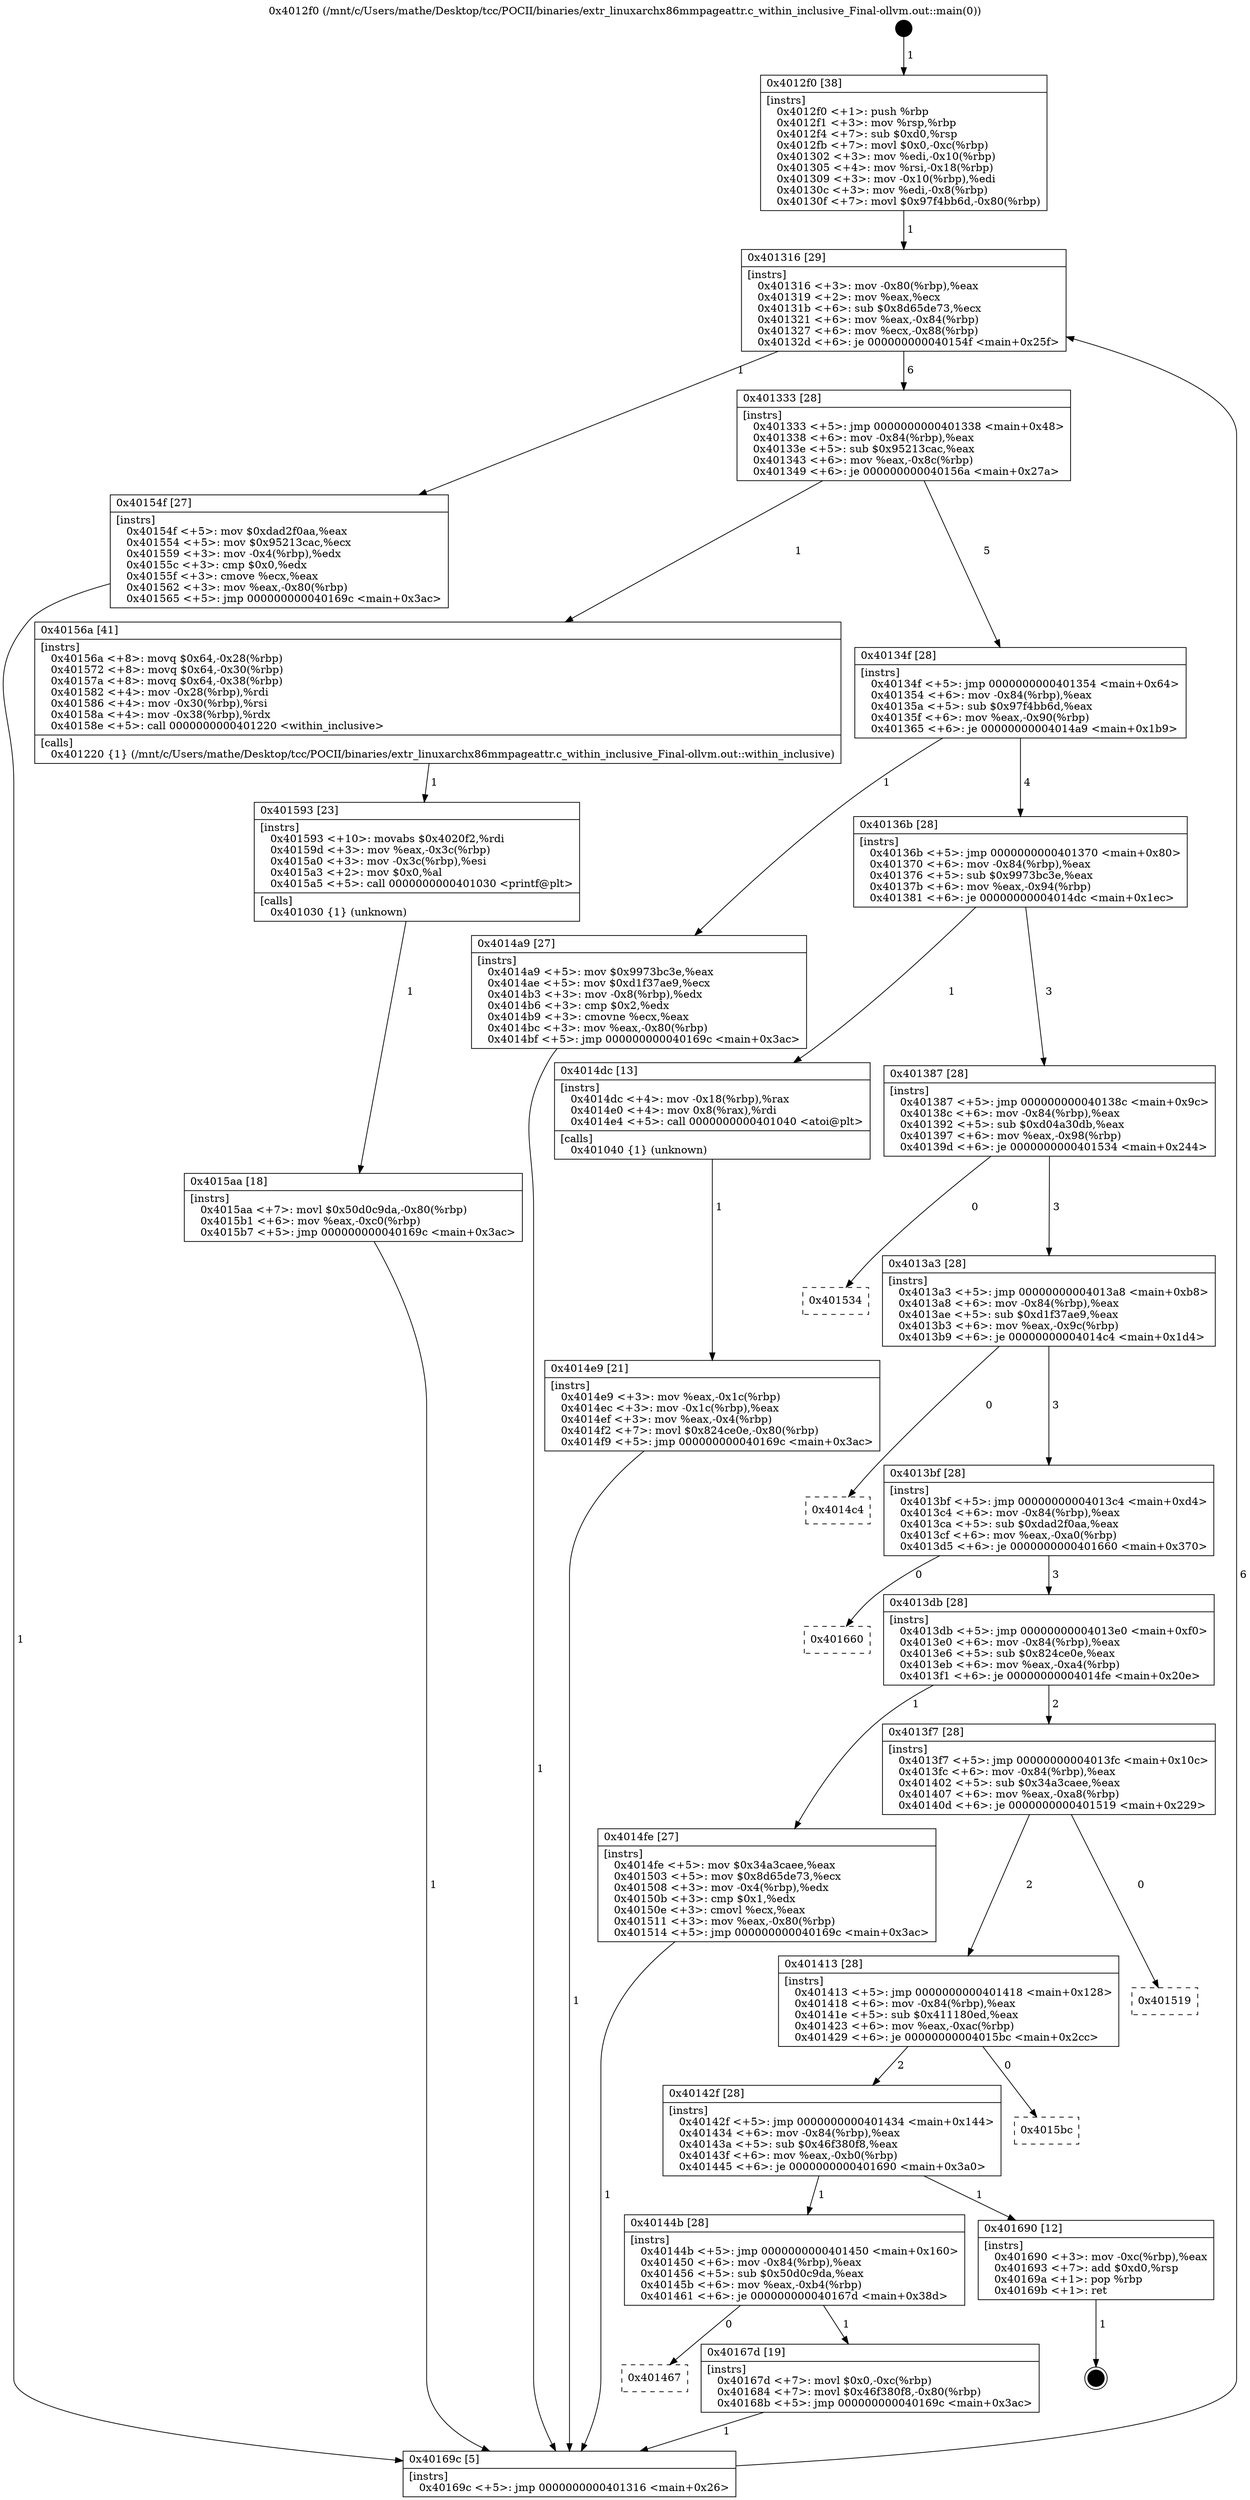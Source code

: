 digraph "0x4012f0" {
  label = "0x4012f0 (/mnt/c/Users/mathe/Desktop/tcc/POCII/binaries/extr_linuxarchx86mmpageattr.c_within_inclusive_Final-ollvm.out::main(0))"
  labelloc = "t"
  node[shape=record]

  Entry [label="",width=0.3,height=0.3,shape=circle,fillcolor=black,style=filled]
  "0x401316" [label="{
     0x401316 [29]\l
     | [instrs]\l
     &nbsp;&nbsp;0x401316 \<+3\>: mov -0x80(%rbp),%eax\l
     &nbsp;&nbsp;0x401319 \<+2\>: mov %eax,%ecx\l
     &nbsp;&nbsp;0x40131b \<+6\>: sub $0x8d65de73,%ecx\l
     &nbsp;&nbsp;0x401321 \<+6\>: mov %eax,-0x84(%rbp)\l
     &nbsp;&nbsp;0x401327 \<+6\>: mov %ecx,-0x88(%rbp)\l
     &nbsp;&nbsp;0x40132d \<+6\>: je 000000000040154f \<main+0x25f\>\l
  }"]
  "0x40154f" [label="{
     0x40154f [27]\l
     | [instrs]\l
     &nbsp;&nbsp;0x40154f \<+5\>: mov $0xdad2f0aa,%eax\l
     &nbsp;&nbsp;0x401554 \<+5\>: mov $0x95213cac,%ecx\l
     &nbsp;&nbsp;0x401559 \<+3\>: mov -0x4(%rbp),%edx\l
     &nbsp;&nbsp;0x40155c \<+3\>: cmp $0x0,%edx\l
     &nbsp;&nbsp;0x40155f \<+3\>: cmove %ecx,%eax\l
     &nbsp;&nbsp;0x401562 \<+3\>: mov %eax,-0x80(%rbp)\l
     &nbsp;&nbsp;0x401565 \<+5\>: jmp 000000000040169c \<main+0x3ac\>\l
  }"]
  "0x401333" [label="{
     0x401333 [28]\l
     | [instrs]\l
     &nbsp;&nbsp;0x401333 \<+5\>: jmp 0000000000401338 \<main+0x48\>\l
     &nbsp;&nbsp;0x401338 \<+6\>: mov -0x84(%rbp),%eax\l
     &nbsp;&nbsp;0x40133e \<+5\>: sub $0x95213cac,%eax\l
     &nbsp;&nbsp;0x401343 \<+6\>: mov %eax,-0x8c(%rbp)\l
     &nbsp;&nbsp;0x401349 \<+6\>: je 000000000040156a \<main+0x27a\>\l
  }"]
  Exit [label="",width=0.3,height=0.3,shape=circle,fillcolor=black,style=filled,peripheries=2]
  "0x40156a" [label="{
     0x40156a [41]\l
     | [instrs]\l
     &nbsp;&nbsp;0x40156a \<+8\>: movq $0x64,-0x28(%rbp)\l
     &nbsp;&nbsp;0x401572 \<+8\>: movq $0x64,-0x30(%rbp)\l
     &nbsp;&nbsp;0x40157a \<+8\>: movq $0x64,-0x38(%rbp)\l
     &nbsp;&nbsp;0x401582 \<+4\>: mov -0x28(%rbp),%rdi\l
     &nbsp;&nbsp;0x401586 \<+4\>: mov -0x30(%rbp),%rsi\l
     &nbsp;&nbsp;0x40158a \<+4\>: mov -0x38(%rbp),%rdx\l
     &nbsp;&nbsp;0x40158e \<+5\>: call 0000000000401220 \<within_inclusive\>\l
     | [calls]\l
     &nbsp;&nbsp;0x401220 \{1\} (/mnt/c/Users/mathe/Desktop/tcc/POCII/binaries/extr_linuxarchx86mmpageattr.c_within_inclusive_Final-ollvm.out::within_inclusive)\l
  }"]
  "0x40134f" [label="{
     0x40134f [28]\l
     | [instrs]\l
     &nbsp;&nbsp;0x40134f \<+5\>: jmp 0000000000401354 \<main+0x64\>\l
     &nbsp;&nbsp;0x401354 \<+6\>: mov -0x84(%rbp),%eax\l
     &nbsp;&nbsp;0x40135a \<+5\>: sub $0x97f4bb6d,%eax\l
     &nbsp;&nbsp;0x40135f \<+6\>: mov %eax,-0x90(%rbp)\l
     &nbsp;&nbsp;0x401365 \<+6\>: je 00000000004014a9 \<main+0x1b9\>\l
  }"]
  "0x401467" [label="{
     0x401467\l
  }", style=dashed]
  "0x4014a9" [label="{
     0x4014a9 [27]\l
     | [instrs]\l
     &nbsp;&nbsp;0x4014a9 \<+5\>: mov $0x9973bc3e,%eax\l
     &nbsp;&nbsp;0x4014ae \<+5\>: mov $0xd1f37ae9,%ecx\l
     &nbsp;&nbsp;0x4014b3 \<+3\>: mov -0x8(%rbp),%edx\l
     &nbsp;&nbsp;0x4014b6 \<+3\>: cmp $0x2,%edx\l
     &nbsp;&nbsp;0x4014b9 \<+3\>: cmovne %ecx,%eax\l
     &nbsp;&nbsp;0x4014bc \<+3\>: mov %eax,-0x80(%rbp)\l
     &nbsp;&nbsp;0x4014bf \<+5\>: jmp 000000000040169c \<main+0x3ac\>\l
  }"]
  "0x40136b" [label="{
     0x40136b [28]\l
     | [instrs]\l
     &nbsp;&nbsp;0x40136b \<+5\>: jmp 0000000000401370 \<main+0x80\>\l
     &nbsp;&nbsp;0x401370 \<+6\>: mov -0x84(%rbp),%eax\l
     &nbsp;&nbsp;0x401376 \<+5\>: sub $0x9973bc3e,%eax\l
     &nbsp;&nbsp;0x40137b \<+6\>: mov %eax,-0x94(%rbp)\l
     &nbsp;&nbsp;0x401381 \<+6\>: je 00000000004014dc \<main+0x1ec\>\l
  }"]
  "0x40169c" [label="{
     0x40169c [5]\l
     | [instrs]\l
     &nbsp;&nbsp;0x40169c \<+5\>: jmp 0000000000401316 \<main+0x26\>\l
  }"]
  "0x4012f0" [label="{
     0x4012f0 [38]\l
     | [instrs]\l
     &nbsp;&nbsp;0x4012f0 \<+1\>: push %rbp\l
     &nbsp;&nbsp;0x4012f1 \<+3\>: mov %rsp,%rbp\l
     &nbsp;&nbsp;0x4012f4 \<+7\>: sub $0xd0,%rsp\l
     &nbsp;&nbsp;0x4012fb \<+7\>: movl $0x0,-0xc(%rbp)\l
     &nbsp;&nbsp;0x401302 \<+3\>: mov %edi,-0x10(%rbp)\l
     &nbsp;&nbsp;0x401305 \<+4\>: mov %rsi,-0x18(%rbp)\l
     &nbsp;&nbsp;0x401309 \<+3\>: mov -0x10(%rbp),%edi\l
     &nbsp;&nbsp;0x40130c \<+3\>: mov %edi,-0x8(%rbp)\l
     &nbsp;&nbsp;0x40130f \<+7\>: movl $0x97f4bb6d,-0x80(%rbp)\l
  }"]
  "0x40167d" [label="{
     0x40167d [19]\l
     | [instrs]\l
     &nbsp;&nbsp;0x40167d \<+7\>: movl $0x0,-0xc(%rbp)\l
     &nbsp;&nbsp;0x401684 \<+7\>: movl $0x46f380f8,-0x80(%rbp)\l
     &nbsp;&nbsp;0x40168b \<+5\>: jmp 000000000040169c \<main+0x3ac\>\l
  }"]
  "0x4014dc" [label="{
     0x4014dc [13]\l
     | [instrs]\l
     &nbsp;&nbsp;0x4014dc \<+4\>: mov -0x18(%rbp),%rax\l
     &nbsp;&nbsp;0x4014e0 \<+4\>: mov 0x8(%rax),%rdi\l
     &nbsp;&nbsp;0x4014e4 \<+5\>: call 0000000000401040 \<atoi@plt\>\l
     | [calls]\l
     &nbsp;&nbsp;0x401040 \{1\} (unknown)\l
  }"]
  "0x401387" [label="{
     0x401387 [28]\l
     | [instrs]\l
     &nbsp;&nbsp;0x401387 \<+5\>: jmp 000000000040138c \<main+0x9c\>\l
     &nbsp;&nbsp;0x40138c \<+6\>: mov -0x84(%rbp),%eax\l
     &nbsp;&nbsp;0x401392 \<+5\>: sub $0xd04a30db,%eax\l
     &nbsp;&nbsp;0x401397 \<+6\>: mov %eax,-0x98(%rbp)\l
     &nbsp;&nbsp;0x40139d \<+6\>: je 0000000000401534 \<main+0x244\>\l
  }"]
  "0x4014e9" [label="{
     0x4014e9 [21]\l
     | [instrs]\l
     &nbsp;&nbsp;0x4014e9 \<+3\>: mov %eax,-0x1c(%rbp)\l
     &nbsp;&nbsp;0x4014ec \<+3\>: mov -0x1c(%rbp),%eax\l
     &nbsp;&nbsp;0x4014ef \<+3\>: mov %eax,-0x4(%rbp)\l
     &nbsp;&nbsp;0x4014f2 \<+7\>: movl $0x824ce0e,-0x80(%rbp)\l
     &nbsp;&nbsp;0x4014f9 \<+5\>: jmp 000000000040169c \<main+0x3ac\>\l
  }"]
  "0x40144b" [label="{
     0x40144b [28]\l
     | [instrs]\l
     &nbsp;&nbsp;0x40144b \<+5\>: jmp 0000000000401450 \<main+0x160\>\l
     &nbsp;&nbsp;0x401450 \<+6\>: mov -0x84(%rbp),%eax\l
     &nbsp;&nbsp;0x401456 \<+5\>: sub $0x50d0c9da,%eax\l
     &nbsp;&nbsp;0x40145b \<+6\>: mov %eax,-0xb4(%rbp)\l
     &nbsp;&nbsp;0x401461 \<+6\>: je 000000000040167d \<main+0x38d\>\l
  }"]
  "0x401534" [label="{
     0x401534\l
  }", style=dashed]
  "0x4013a3" [label="{
     0x4013a3 [28]\l
     | [instrs]\l
     &nbsp;&nbsp;0x4013a3 \<+5\>: jmp 00000000004013a8 \<main+0xb8\>\l
     &nbsp;&nbsp;0x4013a8 \<+6\>: mov -0x84(%rbp),%eax\l
     &nbsp;&nbsp;0x4013ae \<+5\>: sub $0xd1f37ae9,%eax\l
     &nbsp;&nbsp;0x4013b3 \<+6\>: mov %eax,-0x9c(%rbp)\l
     &nbsp;&nbsp;0x4013b9 \<+6\>: je 00000000004014c4 \<main+0x1d4\>\l
  }"]
  "0x401690" [label="{
     0x401690 [12]\l
     | [instrs]\l
     &nbsp;&nbsp;0x401690 \<+3\>: mov -0xc(%rbp),%eax\l
     &nbsp;&nbsp;0x401693 \<+7\>: add $0xd0,%rsp\l
     &nbsp;&nbsp;0x40169a \<+1\>: pop %rbp\l
     &nbsp;&nbsp;0x40169b \<+1\>: ret\l
  }"]
  "0x4014c4" [label="{
     0x4014c4\l
  }", style=dashed]
  "0x4013bf" [label="{
     0x4013bf [28]\l
     | [instrs]\l
     &nbsp;&nbsp;0x4013bf \<+5\>: jmp 00000000004013c4 \<main+0xd4\>\l
     &nbsp;&nbsp;0x4013c4 \<+6\>: mov -0x84(%rbp),%eax\l
     &nbsp;&nbsp;0x4013ca \<+5\>: sub $0xdad2f0aa,%eax\l
     &nbsp;&nbsp;0x4013cf \<+6\>: mov %eax,-0xa0(%rbp)\l
     &nbsp;&nbsp;0x4013d5 \<+6\>: je 0000000000401660 \<main+0x370\>\l
  }"]
  "0x40142f" [label="{
     0x40142f [28]\l
     | [instrs]\l
     &nbsp;&nbsp;0x40142f \<+5\>: jmp 0000000000401434 \<main+0x144\>\l
     &nbsp;&nbsp;0x401434 \<+6\>: mov -0x84(%rbp),%eax\l
     &nbsp;&nbsp;0x40143a \<+5\>: sub $0x46f380f8,%eax\l
     &nbsp;&nbsp;0x40143f \<+6\>: mov %eax,-0xb0(%rbp)\l
     &nbsp;&nbsp;0x401445 \<+6\>: je 0000000000401690 \<main+0x3a0\>\l
  }"]
  "0x401660" [label="{
     0x401660\l
  }", style=dashed]
  "0x4013db" [label="{
     0x4013db [28]\l
     | [instrs]\l
     &nbsp;&nbsp;0x4013db \<+5\>: jmp 00000000004013e0 \<main+0xf0\>\l
     &nbsp;&nbsp;0x4013e0 \<+6\>: mov -0x84(%rbp),%eax\l
     &nbsp;&nbsp;0x4013e6 \<+5\>: sub $0x824ce0e,%eax\l
     &nbsp;&nbsp;0x4013eb \<+6\>: mov %eax,-0xa4(%rbp)\l
     &nbsp;&nbsp;0x4013f1 \<+6\>: je 00000000004014fe \<main+0x20e\>\l
  }"]
  "0x4015bc" [label="{
     0x4015bc\l
  }", style=dashed]
  "0x4014fe" [label="{
     0x4014fe [27]\l
     | [instrs]\l
     &nbsp;&nbsp;0x4014fe \<+5\>: mov $0x34a3caee,%eax\l
     &nbsp;&nbsp;0x401503 \<+5\>: mov $0x8d65de73,%ecx\l
     &nbsp;&nbsp;0x401508 \<+3\>: mov -0x4(%rbp),%edx\l
     &nbsp;&nbsp;0x40150b \<+3\>: cmp $0x1,%edx\l
     &nbsp;&nbsp;0x40150e \<+3\>: cmovl %ecx,%eax\l
     &nbsp;&nbsp;0x401511 \<+3\>: mov %eax,-0x80(%rbp)\l
     &nbsp;&nbsp;0x401514 \<+5\>: jmp 000000000040169c \<main+0x3ac\>\l
  }"]
  "0x4013f7" [label="{
     0x4013f7 [28]\l
     | [instrs]\l
     &nbsp;&nbsp;0x4013f7 \<+5\>: jmp 00000000004013fc \<main+0x10c\>\l
     &nbsp;&nbsp;0x4013fc \<+6\>: mov -0x84(%rbp),%eax\l
     &nbsp;&nbsp;0x401402 \<+5\>: sub $0x34a3caee,%eax\l
     &nbsp;&nbsp;0x401407 \<+6\>: mov %eax,-0xa8(%rbp)\l
     &nbsp;&nbsp;0x40140d \<+6\>: je 0000000000401519 \<main+0x229\>\l
  }"]
  "0x401593" [label="{
     0x401593 [23]\l
     | [instrs]\l
     &nbsp;&nbsp;0x401593 \<+10\>: movabs $0x4020f2,%rdi\l
     &nbsp;&nbsp;0x40159d \<+3\>: mov %eax,-0x3c(%rbp)\l
     &nbsp;&nbsp;0x4015a0 \<+3\>: mov -0x3c(%rbp),%esi\l
     &nbsp;&nbsp;0x4015a3 \<+2\>: mov $0x0,%al\l
     &nbsp;&nbsp;0x4015a5 \<+5\>: call 0000000000401030 \<printf@plt\>\l
     | [calls]\l
     &nbsp;&nbsp;0x401030 \{1\} (unknown)\l
  }"]
  "0x4015aa" [label="{
     0x4015aa [18]\l
     | [instrs]\l
     &nbsp;&nbsp;0x4015aa \<+7\>: movl $0x50d0c9da,-0x80(%rbp)\l
     &nbsp;&nbsp;0x4015b1 \<+6\>: mov %eax,-0xc0(%rbp)\l
     &nbsp;&nbsp;0x4015b7 \<+5\>: jmp 000000000040169c \<main+0x3ac\>\l
  }"]
  "0x401413" [label="{
     0x401413 [28]\l
     | [instrs]\l
     &nbsp;&nbsp;0x401413 \<+5\>: jmp 0000000000401418 \<main+0x128\>\l
     &nbsp;&nbsp;0x401418 \<+6\>: mov -0x84(%rbp),%eax\l
     &nbsp;&nbsp;0x40141e \<+5\>: sub $0x411180ed,%eax\l
     &nbsp;&nbsp;0x401423 \<+6\>: mov %eax,-0xac(%rbp)\l
     &nbsp;&nbsp;0x401429 \<+6\>: je 00000000004015bc \<main+0x2cc\>\l
  }"]
  "0x401519" [label="{
     0x401519\l
  }", style=dashed]
  Entry -> "0x4012f0" [label=" 1"]
  "0x401316" -> "0x40154f" [label=" 1"]
  "0x401316" -> "0x401333" [label=" 6"]
  "0x401690" -> Exit [label=" 1"]
  "0x401333" -> "0x40156a" [label=" 1"]
  "0x401333" -> "0x40134f" [label=" 5"]
  "0x40167d" -> "0x40169c" [label=" 1"]
  "0x40134f" -> "0x4014a9" [label=" 1"]
  "0x40134f" -> "0x40136b" [label=" 4"]
  "0x4014a9" -> "0x40169c" [label=" 1"]
  "0x4012f0" -> "0x401316" [label=" 1"]
  "0x40169c" -> "0x401316" [label=" 6"]
  "0x40144b" -> "0x401467" [label=" 0"]
  "0x40136b" -> "0x4014dc" [label=" 1"]
  "0x40136b" -> "0x401387" [label=" 3"]
  "0x4014dc" -> "0x4014e9" [label=" 1"]
  "0x4014e9" -> "0x40169c" [label=" 1"]
  "0x40144b" -> "0x40167d" [label=" 1"]
  "0x401387" -> "0x401534" [label=" 0"]
  "0x401387" -> "0x4013a3" [label=" 3"]
  "0x40142f" -> "0x40144b" [label=" 1"]
  "0x4013a3" -> "0x4014c4" [label=" 0"]
  "0x4013a3" -> "0x4013bf" [label=" 3"]
  "0x40142f" -> "0x401690" [label=" 1"]
  "0x4013bf" -> "0x401660" [label=" 0"]
  "0x4013bf" -> "0x4013db" [label=" 3"]
  "0x401413" -> "0x40142f" [label=" 2"]
  "0x4013db" -> "0x4014fe" [label=" 1"]
  "0x4013db" -> "0x4013f7" [label=" 2"]
  "0x4014fe" -> "0x40169c" [label=" 1"]
  "0x40154f" -> "0x40169c" [label=" 1"]
  "0x40156a" -> "0x401593" [label=" 1"]
  "0x401593" -> "0x4015aa" [label=" 1"]
  "0x4015aa" -> "0x40169c" [label=" 1"]
  "0x401413" -> "0x4015bc" [label=" 0"]
  "0x4013f7" -> "0x401519" [label=" 0"]
  "0x4013f7" -> "0x401413" [label=" 2"]
}

